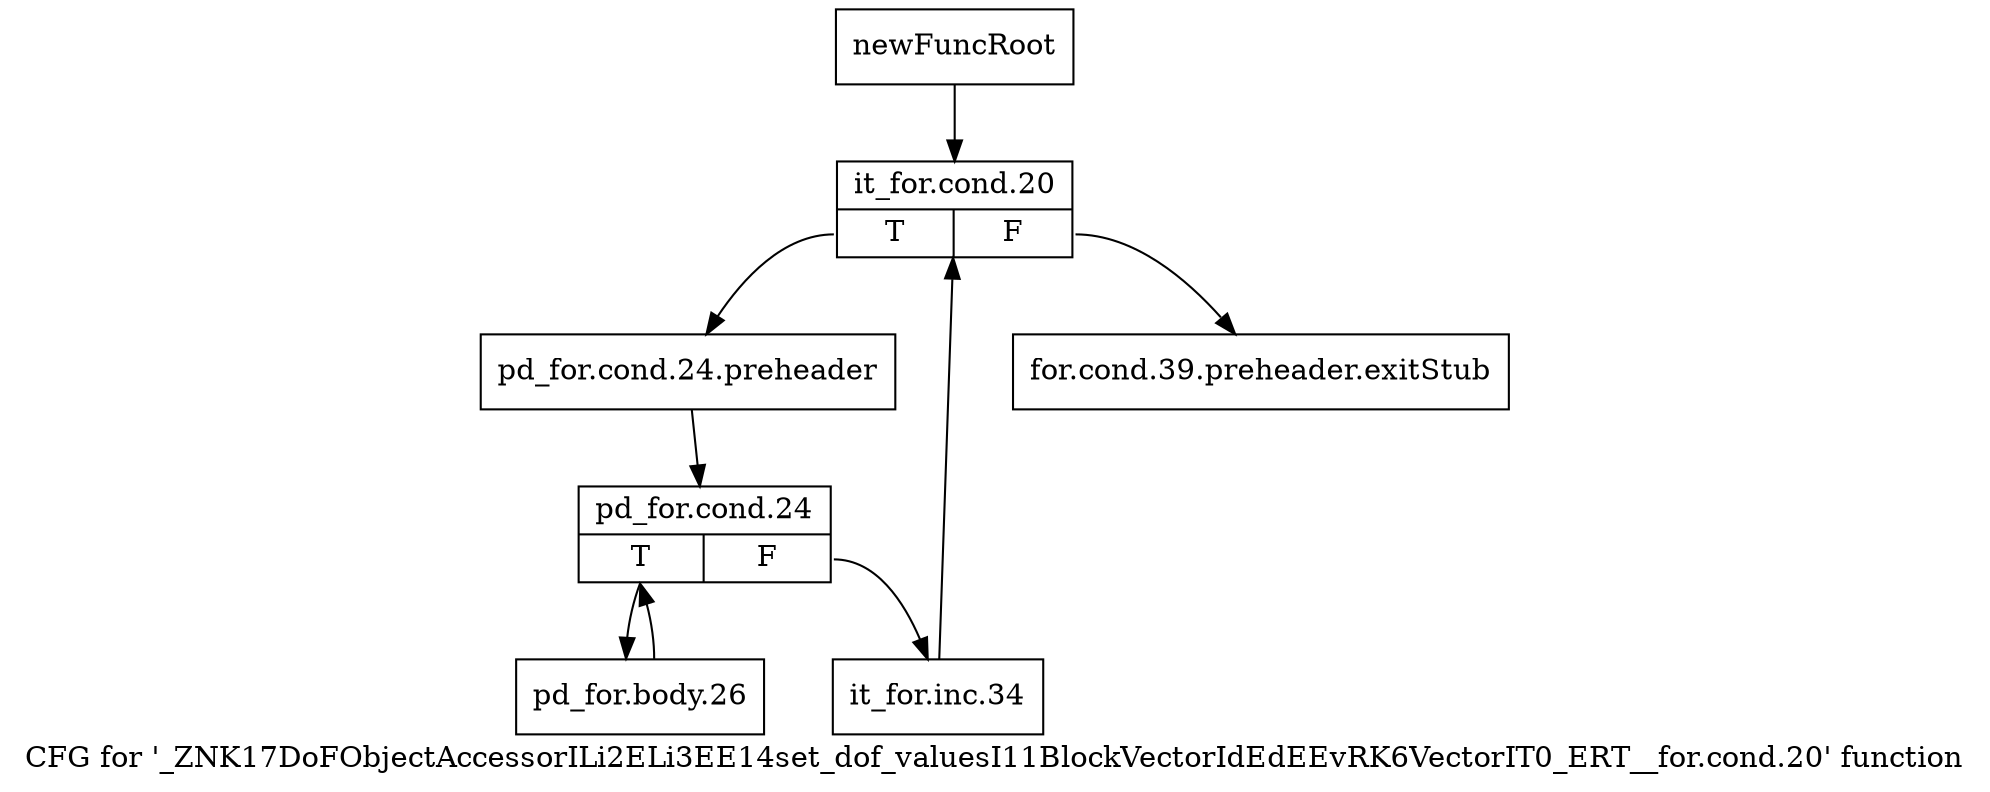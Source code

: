 digraph "CFG for '_ZNK17DoFObjectAccessorILi2ELi3EE14set_dof_valuesI11BlockVectorIdEdEEvRK6VectorIT0_ERT__for.cond.20' function" {
	label="CFG for '_ZNK17DoFObjectAccessorILi2ELi3EE14set_dof_valuesI11BlockVectorIdEdEEvRK6VectorIT0_ERT__for.cond.20' function";

	Node0x8e2e970 [shape=record,label="{newFuncRoot}"];
	Node0x8e2e970 -> Node0x8e2ea10;
	Node0x8e2e9c0 [shape=record,label="{for.cond.39.preheader.exitStub}"];
	Node0x8e2ea10 [shape=record,label="{it_for.cond.20|{<s0>T|<s1>F}}"];
	Node0x8e2ea10:s0 -> Node0x8e2ea60;
	Node0x8e2ea10:s1 -> Node0x8e2e9c0;
	Node0x8e2ea60 [shape=record,label="{pd_for.cond.24.preheader}"];
	Node0x8e2ea60 -> Node0x8e2eab0;
	Node0x8e2eab0 [shape=record,label="{pd_for.cond.24|{<s0>T|<s1>F}}"];
	Node0x8e2eab0:s0 -> Node0x8e2eb50;
	Node0x8e2eab0:s1 -> Node0x8e2eb00;
	Node0x8e2eb00 [shape=record,label="{it_for.inc.34}"];
	Node0x8e2eb00 -> Node0x8e2ea10;
	Node0x8e2eb50 [shape=record,label="{pd_for.body.26}"];
	Node0x8e2eb50 -> Node0x8e2eab0;
}
